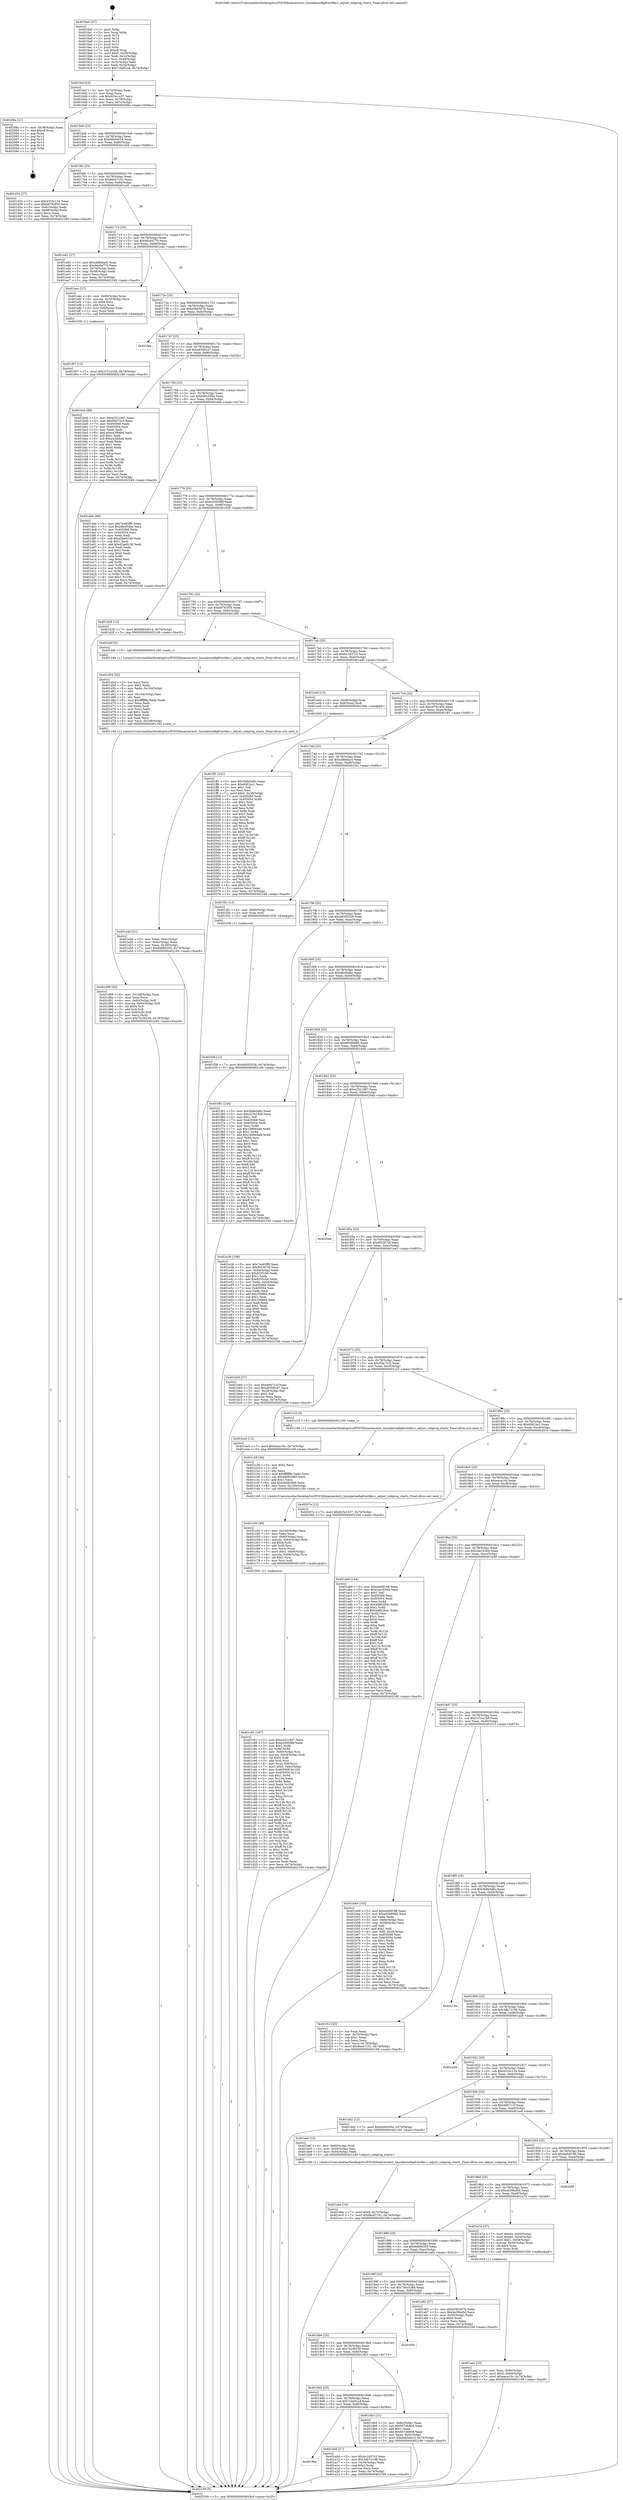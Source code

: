 digraph "0x4016a0" {
  label = "0x4016a0 (/mnt/c/Users/mathe/Desktop/tcc/POCII/binaries/extr_linuxkernelbpfverifier.c_adjust_subprog_starts_Final-ollvm.out::main(0))"
  labelloc = "t"
  node[shape=record]

  Entry [label="",width=0.3,height=0.3,shape=circle,fillcolor=black,style=filled]
  "0x4016cf" [label="{
     0x4016cf [23]\l
     | [instrs]\l
     &nbsp;&nbsp;0x4016cf \<+3\>: mov -0x74(%rbp),%eax\l
     &nbsp;&nbsp;0x4016d2 \<+2\>: mov %eax,%ecx\l
     &nbsp;&nbsp;0x4016d4 \<+6\>: sub $0x825e1437,%ecx\l
     &nbsp;&nbsp;0x4016da \<+3\>: mov %eax,-0x78(%rbp)\l
     &nbsp;&nbsp;0x4016dd \<+3\>: mov %ecx,-0x7c(%rbp)\l
     &nbsp;&nbsp;0x4016e0 \<+6\>: je 000000000040208a \<main+0x9ea\>\l
  }"]
  "0x40208a" [label="{
     0x40208a [21]\l
     | [instrs]\l
     &nbsp;&nbsp;0x40208a \<+3\>: mov -0x38(%rbp),%eax\l
     &nbsp;&nbsp;0x40208d \<+7\>: add $0xe8,%rsp\l
     &nbsp;&nbsp;0x402094 \<+1\>: pop %rbx\l
     &nbsp;&nbsp;0x402095 \<+2\>: pop %r12\l
     &nbsp;&nbsp;0x402097 \<+2\>: pop %r13\l
     &nbsp;&nbsp;0x402099 \<+2\>: pop %r14\l
     &nbsp;&nbsp;0x40209b \<+2\>: pop %r15\l
     &nbsp;&nbsp;0x40209d \<+1\>: pop %rbp\l
     &nbsp;&nbsp;0x40209e \<+1\>: ret\l
  }"]
  "0x4016e6" [label="{
     0x4016e6 [22]\l
     | [instrs]\l
     &nbsp;&nbsp;0x4016e6 \<+5\>: jmp 00000000004016eb \<main+0x4b\>\l
     &nbsp;&nbsp;0x4016eb \<+3\>: mov -0x78(%rbp),%eax\l
     &nbsp;&nbsp;0x4016ee \<+5\>: sub $0x84b5e61d,%eax\l
     &nbsp;&nbsp;0x4016f3 \<+3\>: mov %eax,-0x80(%rbp)\l
     &nbsp;&nbsp;0x4016f6 \<+6\>: je 0000000000401d34 \<main+0x694\>\l
  }"]
  Exit [label="",width=0.3,height=0.3,shape=circle,fillcolor=black,style=filled,peripheries=2]
  "0x401d34" [label="{
     0x401d34 [27]\l
     | [instrs]\l
     &nbsp;&nbsp;0x401d34 \<+5\>: mov $0x4333c134,%eax\l
     &nbsp;&nbsp;0x401d39 \<+5\>: mov $0xb6783f30,%ecx\l
     &nbsp;&nbsp;0x401d3e \<+3\>: mov -0x6c(%rbp),%edx\l
     &nbsp;&nbsp;0x401d41 \<+3\>: cmp -0x68(%rbp),%edx\l
     &nbsp;&nbsp;0x401d44 \<+3\>: cmovl %ecx,%eax\l
     &nbsp;&nbsp;0x401d47 \<+3\>: mov %eax,-0x74(%rbp)\l
     &nbsp;&nbsp;0x401d4a \<+5\>: jmp 0000000000402169 \<main+0xac9\>\l
  }"]
  "0x4016fc" [label="{
     0x4016fc [25]\l
     | [instrs]\l
     &nbsp;&nbsp;0x4016fc \<+5\>: jmp 0000000000401701 \<main+0x61\>\l
     &nbsp;&nbsp;0x401701 \<+3\>: mov -0x78(%rbp),%eax\l
     &nbsp;&nbsp;0x401704 \<+5\>: sub $0x8ecb7101,%eax\l
     &nbsp;&nbsp;0x401709 \<+6\>: mov %eax,-0x84(%rbp)\l
     &nbsp;&nbsp;0x40170f \<+6\>: je 0000000000401ed1 \<main+0x831\>\l
  }"]
  "0x401f38" [label="{
     0x401f38 [12]\l
     | [instrs]\l
     &nbsp;&nbsp;0x401f38 \<+7\>: movl $0xd4055526,-0x74(%rbp)\l
     &nbsp;&nbsp;0x401f3f \<+5\>: jmp 0000000000402169 \<main+0xac9\>\l
  }"]
  "0x401ed1" [label="{
     0x401ed1 [27]\l
     | [instrs]\l
     &nbsp;&nbsp;0x401ed1 \<+5\>: mov $0xcb8b6ac0,%eax\l
     &nbsp;&nbsp;0x401ed6 \<+5\>: mov $0x9dc6a770,%ecx\l
     &nbsp;&nbsp;0x401edb \<+3\>: mov -0x70(%rbp),%edx\l
     &nbsp;&nbsp;0x401ede \<+3\>: cmp -0x58(%rbp),%edx\l
     &nbsp;&nbsp;0x401ee1 \<+3\>: cmovl %ecx,%eax\l
     &nbsp;&nbsp;0x401ee4 \<+3\>: mov %eax,-0x74(%rbp)\l
     &nbsp;&nbsp;0x401ee7 \<+5\>: jmp 0000000000402169 \<main+0xac9\>\l
  }"]
  "0x401715" [label="{
     0x401715 [25]\l
     | [instrs]\l
     &nbsp;&nbsp;0x401715 \<+5\>: jmp 000000000040171a \<main+0x7a\>\l
     &nbsp;&nbsp;0x40171a \<+3\>: mov -0x78(%rbp),%eax\l
     &nbsp;&nbsp;0x40171d \<+5\>: sub $0x9dc6a770,%eax\l
     &nbsp;&nbsp;0x401722 \<+6\>: mov %eax,-0x88(%rbp)\l
     &nbsp;&nbsp;0x401728 \<+6\>: je 0000000000401eec \<main+0x84c\>\l
  }"]
  "0x401f07" [label="{
     0x401f07 [12]\l
     | [instrs]\l
     &nbsp;&nbsp;0x401f07 \<+7\>: movl $0x3151e1b8,-0x74(%rbp)\l
     &nbsp;&nbsp;0x401f0e \<+5\>: jmp 0000000000402169 \<main+0xac9\>\l
  }"]
  "0x401eec" [label="{
     0x401eec [27]\l
     | [instrs]\l
     &nbsp;&nbsp;0x401eec \<+4\>: mov -0x60(%rbp),%rax\l
     &nbsp;&nbsp;0x401ef0 \<+4\>: movslq -0x70(%rbp),%rcx\l
     &nbsp;&nbsp;0x401ef4 \<+4\>: shl $0x4,%rcx\l
     &nbsp;&nbsp;0x401ef8 \<+3\>: add %rcx,%rax\l
     &nbsp;&nbsp;0x401efb \<+4\>: mov 0x8(%rax),%rax\l
     &nbsp;&nbsp;0x401eff \<+3\>: mov %rax,%rdi\l
     &nbsp;&nbsp;0x401f02 \<+5\>: call 0000000000401030 \<free@plt\>\l
     | [calls]\l
     &nbsp;&nbsp;0x401030 \{1\} (unknown)\l
  }"]
  "0x40172e" [label="{
     0x40172e [25]\l
     | [instrs]\l
     &nbsp;&nbsp;0x40172e \<+5\>: jmp 0000000000401733 \<main+0x93\>\l
     &nbsp;&nbsp;0x401733 \<+3\>: mov -0x78(%rbp),%eax\l
     &nbsp;&nbsp;0x401736 \<+5\>: sub $0xa5603d7b,%eax\l
     &nbsp;&nbsp;0x40173b \<+6\>: mov %eax,-0x8c(%rbp)\l
     &nbsp;&nbsp;0x401741 \<+6\>: je 0000000000401f44 \<main+0x8a4\>\l
  }"]
  "0x401ebe" [label="{
     0x401ebe [19]\l
     | [instrs]\l
     &nbsp;&nbsp;0x401ebe \<+7\>: movl $0x0,-0x70(%rbp)\l
     &nbsp;&nbsp;0x401ec5 \<+7\>: movl $0x8ecb7101,-0x74(%rbp)\l
     &nbsp;&nbsp;0x401ecc \<+5\>: jmp 0000000000402169 \<main+0xac9\>\l
  }"]
  "0x401f44" [label="{
     0x401f44\l
  }", style=dashed]
  "0x401747" [label="{
     0x401747 [25]\l
     | [instrs]\l
     &nbsp;&nbsp;0x401747 \<+5\>: jmp 000000000040174c \<main+0xac\>\l
     &nbsp;&nbsp;0x40174c \<+3\>: mov -0x78(%rbp),%eax\l
     &nbsp;&nbsp;0x40174f \<+5\>: sub $0xa93081e7,%eax\l
     &nbsp;&nbsp;0x401754 \<+6\>: mov %eax,-0x90(%rbp)\l
     &nbsp;&nbsp;0x40175a \<+6\>: je 0000000000401bcb \<main+0x52b\>\l
  }"]
  "0x401d88" [label="{
     0x401d88 [43]\l
     | [instrs]\l
     &nbsp;&nbsp;0x401d88 \<+6\>: mov -0x108(%rbp),%ecx\l
     &nbsp;&nbsp;0x401d8e \<+3\>: imul %eax,%ecx\l
     &nbsp;&nbsp;0x401d91 \<+4\>: mov -0x60(%rbp),%r8\l
     &nbsp;&nbsp;0x401d95 \<+4\>: movslq -0x64(%rbp),%r9\l
     &nbsp;&nbsp;0x401d99 \<+4\>: shl $0x4,%r9\l
     &nbsp;&nbsp;0x401d9d \<+3\>: add %r9,%r8\l
     &nbsp;&nbsp;0x401da0 \<+4\>: mov 0x8(%r8),%r8\l
     &nbsp;&nbsp;0x401da4 \<+3\>: mov %ecx,(%r8)\l
     &nbsp;&nbsp;0x401da7 \<+7\>: movl $0x7b1f9239,-0x74(%rbp)\l
     &nbsp;&nbsp;0x401dae \<+5\>: jmp 0000000000402169 \<main+0xac9\>\l
  }"]
  "0x401bcb" [label="{
     0x401bcb [88]\l
     | [instrs]\l
     &nbsp;&nbsp;0x401bcb \<+5\>: mov $0xe2521867,%eax\l
     &nbsp;&nbsp;0x401bd0 \<+5\>: mov $0xf5fa72c5,%ecx\l
     &nbsp;&nbsp;0x401bd5 \<+7\>: mov 0x405068,%edx\l
     &nbsp;&nbsp;0x401bdc \<+7\>: mov 0x405054,%esi\l
     &nbsp;&nbsp;0x401be3 \<+2\>: mov %edx,%edi\l
     &nbsp;&nbsp;0x401be5 \<+6\>: add $0xa43fb8e6,%edi\l
     &nbsp;&nbsp;0x401beb \<+3\>: sub $0x1,%edi\l
     &nbsp;&nbsp;0x401bee \<+6\>: sub $0xa43fb8e6,%edi\l
     &nbsp;&nbsp;0x401bf4 \<+3\>: imul %edi,%edx\l
     &nbsp;&nbsp;0x401bf7 \<+3\>: and $0x1,%edx\l
     &nbsp;&nbsp;0x401bfa \<+3\>: cmp $0x0,%edx\l
     &nbsp;&nbsp;0x401bfd \<+4\>: sete %r8b\l
     &nbsp;&nbsp;0x401c01 \<+3\>: cmp $0xa,%esi\l
     &nbsp;&nbsp;0x401c04 \<+4\>: setl %r9b\l
     &nbsp;&nbsp;0x401c08 \<+3\>: mov %r8b,%r10b\l
     &nbsp;&nbsp;0x401c0b \<+3\>: and %r9b,%r10b\l
     &nbsp;&nbsp;0x401c0e \<+3\>: xor %r9b,%r8b\l
     &nbsp;&nbsp;0x401c11 \<+3\>: or %r8b,%r10b\l
     &nbsp;&nbsp;0x401c14 \<+4\>: test $0x1,%r10b\l
     &nbsp;&nbsp;0x401c18 \<+3\>: cmovne %ecx,%eax\l
     &nbsp;&nbsp;0x401c1b \<+3\>: mov %eax,-0x74(%rbp)\l
     &nbsp;&nbsp;0x401c1e \<+5\>: jmp 0000000000402169 \<main+0xac9\>\l
  }"]
  "0x401760" [label="{
     0x401760 [25]\l
     | [instrs]\l
     &nbsp;&nbsp;0x401760 \<+5\>: jmp 0000000000401765 \<main+0xc5\>\l
     &nbsp;&nbsp;0x401765 \<+3\>: mov -0x78(%rbp),%eax\l
     &nbsp;&nbsp;0x401768 \<+5\>: sub $0xb00c050a,%eax\l
     &nbsp;&nbsp;0x40176d \<+6\>: mov %eax,-0x94(%rbp)\l
     &nbsp;&nbsp;0x401773 \<+6\>: je 0000000000401dde \<main+0x73e\>\l
  }"]
  "0x401d54" [label="{
     0x401d54 [52]\l
     | [instrs]\l
     &nbsp;&nbsp;0x401d54 \<+2\>: xor %ecx,%ecx\l
     &nbsp;&nbsp;0x401d56 \<+5\>: mov $0x2,%edx\l
     &nbsp;&nbsp;0x401d5b \<+6\>: mov %edx,-0x104(%rbp)\l
     &nbsp;&nbsp;0x401d61 \<+1\>: cltd\l
     &nbsp;&nbsp;0x401d62 \<+6\>: mov -0x104(%rbp),%esi\l
     &nbsp;&nbsp;0x401d68 \<+2\>: idiv %esi\l
     &nbsp;&nbsp;0x401d6a \<+6\>: imul $0xfffffffe,%edx,%edx\l
     &nbsp;&nbsp;0x401d70 \<+2\>: mov %ecx,%edi\l
     &nbsp;&nbsp;0x401d72 \<+2\>: sub %edx,%edi\l
     &nbsp;&nbsp;0x401d74 \<+2\>: mov %ecx,%edx\l
     &nbsp;&nbsp;0x401d76 \<+3\>: sub $0x1,%edx\l
     &nbsp;&nbsp;0x401d79 \<+2\>: add %edx,%edi\l
     &nbsp;&nbsp;0x401d7b \<+2\>: sub %edi,%ecx\l
     &nbsp;&nbsp;0x401d7d \<+6\>: mov %ecx,-0x108(%rbp)\l
     &nbsp;&nbsp;0x401d83 \<+5\>: call 0000000000401160 \<next_i\>\l
     | [calls]\l
     &nbsp;&nbsp;0x401160 \{1\} (/mnt/c/Users/mathe/Desktop/tcc/POCII/binaries/extr_linuxkernelbpfverifier.c_adjust_subprog_starts_Final-ollvm.out::next_i)\l
  }"]
  "0x401dde" [label="{
     0x401dde [88]\l
     | [instrs]\l
     &nbsp;&nbsp;0x401dde \<+5\>: mov $0x7e465ff0,%eax\l
     &nbsp;&nbsp;0x401de3 \<+5\>: mov $0xd6cf5dbe,%ecx\l
     &nbsp;&nbsp;0x401de8 \<+7\>: mov 0x405068,%edx\l
     &nbsp;&nbsp;0x401def \<+7\>: mov 0x405054,%esi\l
     &nbsp;&nbsp;0x401df6 \<+2\>: mov %edx,%edi\l
     &nbsp;&nbsp;0x401df8 \<+6\>: sub $0xd2ae9136,%edi\l
     &nbsp;&nbsp;0x401dfe \<+3\>: sub $0x1,%edi\l
     &nbsp;&nbsp;0x401e01 \<+6\>: add $0xd2ae9136,%edi\l
     &nbsp;&nbsp;0x401e07 \<+3\>: imul %edi,%edx\l
     &nbsp;&nbsp;0x401e0a \<+3\>: and $0x1,%edx\l
     &nbsp;&nbsp;0x401e0d \<+3\>: cmp $0x0,%edx\l
     &nbsp;&nbsp;0x401e10 \<+4\>: sete %r8b\l
     &nbsp;&nbsp;0x401e14 \<+3\>: cmp $0xa,%esi\l
     &nbsp;&nbsp;0x401e17 \<+4\>: setl %r9b\l
     &nbsp;&nbsp;0x401e1b \<+3\>: mov %r8b,%r10b\l
     &nbsp;&nbsp;0x401e1e \<+3\>: and %r9b,%r10b\l
     &nbsp;&nbsp;0x401e21 \<+3\>: xor %r9b,%r8b\l
     &nbsp;&nbsp;0x401e24 \<+3\>: or %r8b,%r10b\l
     &nbsp;&nbsp;0x401e27 \<+4\>: test $0x1,%r10b\l
     &nbsp;&nbsp;0x401e2b \<+3\>: cmovne %ecx,%eax\l
     &nbsp;&nbsp;0x401e2e \<+3\>: mov %eax,-0x74(%rbp)\l
     &nbsp;&nbsp;0x401e31 \<+5\>: jmp 0000000000402169 \<main+0xac9\>\l
  }"]
  "0x401779" [label="{
     0x401779 [25]\l
     | [instrs]\l
     &nbsp;&nbsp;0x401779 \<+5\>: jmp 000000000040177e \<main+0xde\>\l
     &nbsp;&nbsp;0x40177e \<+3\>: mov -0x78(%rbp),%eax\l
     &nbsp;&nbsp;0x401781 \<+5\>: sub $0xb200598f,%eax\l
     &nbsp;&nbsp;0x401786 \<+6\>: mov %eax,-0x98(%rbp)\l
     &nbsp;&nbsp;0x40178c \<+6\>: je 0000000000401d28 \<main+0x688\>\l
  }"]
  "0x401c81" [label="{
     0x401c81 [167]\l
     | [instrs]\l
     &nbsp;&nbsp;0x401c81 \<+5\>: mov $0xe2521867,%ecx\l
     &nbsp;&nbsp;0x401c86 \<+5\>: mov $0xb200598f,%edx\l
     &nbsp;&nbsp;0x401c8b \<+3\>: mov $0x1,%r8b\l
     &nbsp;&nbsp;0x401c8e \<+3\>: xor %r9d,%r9d\l
     &nbsp;&nbsp;0x401c91 \<+4\>: mov -0x60(%rbp),%rsi\l
     &nbsp;&nbsp;0x401c95 \<+4\>: movslq -0x64(%rbp),%rdi\l
     &nbsp;&nbsp;0x401c99 \<+4\>: shl $0x4,%rdi\l
     &nbsp;&nbsp;0x401c9d \<+3\>: add %rdi,%rsi\l
     &nbsp;&nbsp;0x401ca0 \<+4\>: mov %rax,0x8(%rsi)\l
     &nbsp;&nbsp;0x401ca4 \<+7\>: movl $0x0,-0x6c(%rbp)\l
     &nbsp;&nbsp;0x401cab \<+8\>: mov 0x405068,%r10d\l
     &nbsp;&nbsp;0x401cb3 \<+8\>: mov 0x405054,%r11d\l
     &nbsp;&nbsp;0x401cbb \<+4\>: sub $0x1,%r9d\l
     &nbsp;&nbsp;0x401cbf \<+3\>: mov %r10d,%ebx\l
     &nbsp;&nbsp;0x401cc2 \<+3\>: add %r9d,%ebx\l
     &nbsp;&nbsp;0x401cc5 \<+4\>: imul %ebx,%r10d\l
     &nbsp;&nbsp;0x401cc9 \<+4\>: and $0x1,%r10d\l
     &nbsp;&nbsp;0x401ccd \<+4\>: cmp $0x0,%r10d\l
     &nbsp;&nbsp;0x401cd1 \<+4\>: sete %r14b\l
     &nbsp;&nbsp;0x401cd5 \<+4\>: cmp $0xa,%r11d\l
     &nbsp;&nbsp;0x401cd9 \<+4\>: setl %r15b\l
     &nbsp;&nbsp;0x401cdd \<+3\>: mov %r14b,%r12b\l
     &nbsp;&nbsp;0x401ce0 \<+4\>: xor $0xff,%r12b\l
     &nbsp;&nbsp;0x401ce4 \<+3\>: mov %r15b,%r13b\l
     &nbsp;&nbsp;0x401ce7 \<+4\>: xor $0xff,%r13b\l
     &nbsp;&nbsp;0x401ceb \<+4\>: xor $0x1,%r8b\l
     &nbsp;&nbsp;0x401cef \<+3\>: mov %r12b,%al\l
     &nbsp;&nbsp;0x401cf2 \<+2\>: and $0xff,%al\l
     &nbsp;&nbsp;0x401cf4 \<+3\>: and %r8b,%r14b\l
     &nbsp;&nbsp;0x401cf7 \<+3\>: mov %r13b,%sil\l
     &nbsp;&nbsp;0x401cfa \<+4\>: and $0xff,%sil\l
     &nbsp;&nbsp;0x401cfe \<+3\>: and %r8b,%r15b\l
     &nbsp;&nbsp;0x401d01 \<+3\>: or %r14b,%al\l
     &nbsp;&nbsp;0x401d04 \<+3\>: or %r15b,%sil\l
     &nbsp;&nbsp;0x401d07 \<+3\>: xor %sil,%al\l
     &nbsp;&nbsp;0x401d0a \<+3\>: or %r13b,%r12b\l
     &nbsp;&nbsp;0x401d0d \<+4\>: xor $0xff,%r12b\l
     &nbsp;&nbsp;0x401d11 \<+4\>: or $0x1,%r8b\l
     &nbsp;&nbsp;0x401d15 \<+3\>: and %r8b,%r12b\l
     &nbsp;&nbsp;0x401d18 \<+3\>: or %r12b,%al\l
     &nbsp;&nbsp;0x401d1b \<+2\>: test $0x1,%al\l
     &nbsp;&nbsp;0x401d1d \<+3\>: cmovne %edx,%ecx\l
     &nbsp;&nbsp;0x401d20 \<+3\>: mov %ecx,-0x74(%rbp)\l
     &nbsp;&nbsp;0x401d23 \<+5\>: jmp 0000000000402169 \<main+0xac9\>\l
  }"]
  "0x401d28" [label="{
     0x401d28 [12]\l
     | [instrs]\l
     &nbsp;&nbsp;0x401d28 \<+7\>: movl $0x84b5e61d,-0x74(%rbp)\l
     &nbsp;&nbsp;0x401d2f \<+5\>: jmp 0000000000402169 \<main+0xac9\>\l
  }"]
  "0x401792" [label="{
     0x401792 [25]\l
     | [instrs]\l
     &nbsp;&nbsp;0x401792 \<+5\>: jmp 0000000000401797 \<main+0xf7\>\l
     &nbsp;&nbsp;0x401797 \<+3\>: mov -0x78(%rbp),%eax\l
     &nbsp;&nbsp;0x40179a \<+5\>: sub $0xb6783f30,%eax\l
     &nbsp;&nbsp;0x40179f \<+6\>: mov %eax,-0x9c(%rbp)\l
     &nbsp;&nbsp;0x4017a5 \<+6\>: je 0000000000401d4f \<main+0x6af\>\l
  }"]
  "0x401c50" [label="{
     0x401c50 [49]\l
     | [instrs]\l
     &nbsp;&nbsp;0x401c50 \<+6\>: mov -0x100(%rbp),%ecx\l
     &nbsp;&nbsp;0x401c56 \<+3\>: imul %eax,%ecx\l
     &nbsp;&nbsp;0x401c59 \<+4\>: mov -0x60(%rbp),%rsi\l
     &nbsp;&nbsp;0x401c5d \<+4\>: movslq -0x64(%rbp),%rdi\l
     &nbsp;&nbsp;0x401c61 \<+4\>: shl $0x4,%rdi\l
     &nbsp;&nbsp;0x401c65 \<+3\>: add %rdi,%rsi\l
     &nbsp;&nbsp;0x401c68 \<+2\>: mov %ecx,(%rsi)\l
     &nbsp;&nbsp;0x401c6a \<+7\>: movl $0x1,-0x68(%rbp)\l
     &nbsp;&nbsp;0x401c71 \<+4\>: movslq -0x68(%rbp),%rsi\l
     &nbsp;&nbsp;0x401c75 \<+4\>: shl $0x2,%rsi\l
     &nbsp;&nbsp;0x401c79 \<+3\>: mov %rsi,%rdi\l
     &nbsp;&nbsp;0x401c7c \<+5\>: call 0000000000401050 \<malloc@plt\>\l
     | [calls]\l
     &nbsp;&nbsp;0x401050 \{1\} (unknown)\l
  }"]
  "0x401d4f" [label="{
     0x401d4f [5]\l
     | [instrs]\l
     &nbsp;&nbsp;0x401d4f \<+5\>: call 0000000000401160 \<next_i\>\l
     | [calls]\l
     &nbsp;&nbsp;0x401160 \{1\} (/mnt/c/Users/mathe/Desktop/tcc/POCII/binaries/extr_linuxkernelbpfverifier.c_adjust_subprog_starts_Final-ollvm.out::next_i)\l
  }"]
  "0x4017ab" [label="{
     0x4017ab [25]\l
     | [instrs]\l
     &nbsp;&nbsp;0x4017ab \<+5\>: jmp 00000000004017b0 \<main+0x110\>\l
     &nbsp;&nbsp;0x4017b0 \<+3\>: mov -0x78(%rbp),%eax\l
     &nbsp;&nbsp;0x4017b3 \<+5\>: sub $0xbc1d37c3,%eax\l
     &nbsp;&nbsp;0x4017b8 \<+6\>: mov %eax,-0xa0(%rbp)\l
     &nbsp;&nbsp;0x4017be \<+6\>: je 0000000000401a40 \<main+0x3a0\>\l
  }"]
  "0x401c28" [label="{
     0x401c28 [40]\l
     | [instrs]\l
     &nbsp;&nbsp;0x401c28 \<+5\>: mov $0x2,%ecx\l
     &nbsp;&nbsp;0x401c2d \<+1\>: cltd\l
     &nbsp;&nbsp;0x401c2e \<+2\>: idiv %ecx\l
     &nbsp;&nbsp;0x401c30 \<+6\>: imul $0xfffffffe,%edx,%ecx\l
     &nbsp;&nbsp;0x401c36 \<+6\>: sub $0xd4682d69,%ecx\l
     &nbsp;&nbsp;0x401c3c \<+3\>: add $0x1,%ecx\l
     &nbsp;&nbsp;0x401c3f \<+6\>: add $0xd4682d69,%ecx\l
     &nbsp;&nbsp;0x401c45 \<+6\>: mov %ecx,-0x100(%rbp)\l
     &nbsp;&nbsp;0x401c4b \<+5\>: call 0000000000401160 \<next_i\>\l
     | [calls]\l
     &nbsp;&nbsp;0x401160 \{1\} (/mnt/c/Users/mathe/Desktop/tcc/POCII/binaries/extr_linuxkernelbpfverifier.c_adjust_subprog_starts_Final-ollvm.out::next_i)\l
  }"]
  "0x401a40" [label="{
     0x401a40 [13]\l
     | [instrs]\l
     &nbsp;&nbsp;0x401a40 \<+4\>: mov -0x48(%rbp),%rax\l
     &nbsp;&nbsp;0x401a44 \<+4\>: mov 0x8(%rax),%rdi\l
     &nbsp;&nbsp;0x401a48 \<+5\>: call 0000000000401060 \<atoi@plt\>\l
     | [calls]\l
     &nbsp;&nbsp;0x401060 \{1\} (unknown)\l
  }"]
  "0x4017c4" [label="{
     0x4017c4 [25]\l
     | [instrs]\l
     &nbsp;&nbsp;0x4017c4 \<+5\>: jmp 00000000004017c9 \<main+0x129\>\l
     &nbsp;&nbsp;0x4017c9 \<+3\>: mov -0x78(%rbp),%eax\l
     &nbsp;&nbsp;0x4017cc \<+5\>: sub $0xcb761456,%eax\l
     &nbsp;&nbsp;0x4017d1 \<+6\>: mov %eax,-0xa4(%rbp)\l
     &nbsp;&nbsp;0x4017d7 \<+6\>: je 0000000000401ff1 \<main+0x951\>\l
  }"]
  "0x401aa2" [label="{
     0x401aa2 [23]\l
     | [instrs]\l
     &nbsp;&nbsp;0x401aa2 \<+4\>: mov %rax,-0x60(%rbp)\l
     &nbsp;&nbsp;0x401aa6 \<+7\>: movl $0x0,-0x64(%rbp)\l
     &nbsp;&nbsp;0x401aad \<+7\>: movl $0xeaca10c,-0x74(%rbp)\l
     &nbsp;&nbsp;0x401ab4 \<+5\>: jmp 0000000000402169 \<main+0xac9\>\l
  }"]
  "0x401ff1" [label="{
     0x401ff1 [141]\l
     | [instrs]\l
     &nbsp;&nbsp;0x401ff1 \<+5\>: mov $0x3b8e5d6c,%eax\l
     &nbsp;&nbsp;0x401ff6 \<+5\>: mov $0x6081bc1,%ecx\l
     &nbsp;&nbsp;0x401ffb \<+2\>: mov $0x1,%dl\l
     &nbsp;&nbsp;0x401ffd \<+2\>: xor %esi,%esi\l
     &nbsp;&nbsp;0x401fff \<+7\>: movl $0x0,-0x38(%rbp)\l
     &nbsp;&nbsp;0x402006 \<+7\>: mov 0x405068,%edi\l
     &nbsp;&nbsp;0x40200d \<+8\>: mov 0x405054,%r8d\l
     &nbsp;&nbsp;0x402015 \<+3\>: sub $0x1,%esi\l
     &nbsp;&nbsp;0x402018 \<+3\>: mov %edi,%r9d\l
     &nbsp;&nbsp;0x40201b \<+3\>: add %esi,%r9d\l
     &nbsp;&nbsp;0x40201e \<+4\>: imul %r9d,%edi\l
     &nbsp;&nbsp;0x402022 \<+3\>: and $0x1,%edi\l
     &nbsp;&nbsp;0x402025 \<+3\>: cmp $0x0,%edi\l
     &nbsp;&nbsp;0x402028 \<+4\>: sete %r10b\l
     &nbsp;&nbsp;0x40202c \<+4\>: cmp $0xa,%r8d\l
     &nbsp;&nbsp;0x402030 \<+4\>: setl %r11b\l
     &nbsp;&nbsp;0x402034 \<+3\>: mov %r10b,%bl\l
     &nbsp;&nbsp;0x402037 \<+3\>: xor $0xff,%bl\l
     &nbsp;&nbsp;0x40203a \<+3\>: mov %r11b,%r14b\l
     &nbsp;&nbsp;0x40203d \<+4\>: xor $0xff,%r14b\l
     &nbsp;&nbsp;0x402041 \<+3\>: xor $0x0,%dl\l
     &nbsp;&nbsp;0x402044 \<+3\>: mov %bl,%r15b\l
     &nbsp;&nbsp;0x402047 \<+4\>: and $0x0,%r15b\l
     &nbsp;&nbsp;0x40204b \<+3\>: and %dl,%r10b\l
     &nbsp;&nbsp;0x40204e \<+3\>: mov %r14b,%r12b\l
     &nbsp;&nbsp;0x402051 \<+4\>: and $0x0,%r12b\l
     &nbsp;&nbsp;0x402055 \<+3\>: and %dl,%r11b\l
     &nbsp;&nbsp;0x402058 \<+3\>: or %r10b,%r15b\l
     &nbsp;&nbsp;0x40205b \<+3\>: or %r11b,%r12b\l
     &nbsp;&nbsp;0x40205e \<+3\>: xor %r12b,%r15b\l
     &nbsp;&nbsp;0x402061 \<+3\>: or %r14b,%bl\l
     &nbsp;&nbsp;0x402064 \<+3\>: xor $0xff,%bl\l
     &nbsp;&nbsp;0x402067 \<+3\>: or $0x0,%dl\l
     &nbsp;&nbsp;0x40206a \<+2\>: and %dl,%bl\l
     &nbsp;&nbsp;0x40206c \<+3\>: or %bl,%r15b\l
     &nbsp;&nbsp;0x40206f \<+4\>: test $0x1,%r15b\l
     &nbsp;&nbsp;0x402073 \<+3\>: cmovne %ecx,%eax\l
     &nbsp;&nbsp;0x402076 \<+3\>: mov %eax,-0x74(%rbp)\l
     &nbsp;&nbsp;0x402079 \<+5\>: jmp 0000000000402169 \<main+0xac9\>\l
  }"]
  "0x4017dd" [label="{
     0x4017dd [25]\l
     | [instrs]\l
     &nbsp;&nbsp;0x4017dd \<+5\>: jmp 00000000004017e2 \<main+0x142\>\l
     &nbsp;&nbsp;0x4017e2 \<+3\>: mov -0x78(%rbp),%eax\l
     &nbsp;&nbsp;0x4017e5 \<+5\>: sub $0xcb8b6ac0,%eax\l
     &nbsp;&nbsp;0x4017ea \<+6\>: mov %eax,-0xa8(%rbp)\l
     &nbsp;&nbsp;0x4017f0 \<+6\>: je 0000000000401f2c \<main+0x88c\>\l
  }"]
  "0x401a4d" [label="{
     0x401a4d [21]\l
     | [instrs]\l
     &nbsp;&nbsp;0x401a4d \<+3\>: mov %eax,-0x4c(%rbp)\l
     &nbsp;&nbsp;0x401a50 \<+3\>: mov -0x4c(%rbp),%eax\l
     &nbsp;&nbsp;0x401a53 \<+3\>: mov %eax,-0x30(%rbp)\l
     &nbsp;&nbsp;0x401a56 \<+7\>: movl $0x6e896359,-0x74(%rbp)\l
     &nbsp;&nbsp;0x401a5d \<+5\>: jmp 0000000000402169 \<main+0xac9\>\l
  }"]
  "0x401f2c" [label="{
     0x401f2c [12]\l
     | [instrs]\l
     &nbsp;&nbsp;0x401f2c \<+4\>: mov -0x60(%rbp),%rax\l
     &nbsp;&nbsp;0x401f30 \<+3\>: mov %rax,%rdi\l
     &nbsp;&nbsp;0x401f33 \<+5\>: call 0000000000401030 \<free@plt\>\l
     | [calls]\l
     &nbsp;&nbsp;0x401030 \{1\} (unknown)\l
  }"]
  "0x4017f6" [label="{
     0x4017f6 [25]\l
     | [instrs]\l
     &nbsp;&nbsp;0x4017f6 \<+5\>: jmp 00000000004017fb \<main+0x15b\>\l
     &nbsp;&nbsp;0x4017fb \<+3\>: mov -0x78(%rbp),%eax\l
     &nbsp;&nbsp;0x4017fe \<+5\>: sub $0xd4055526,%eax\l
     &nbsp;&nbsp;0x401803 \<+6\>: mov %eax,-0xac(%rbp)\l
     &nbsp;&nbsp;0x401809 \<+6\>: je 0000000000401f61 \<main+0x8c1\>\l
  }"]
  "0x4016a0" [label="{
     0x4016a0 [47]\l
     | [instrs]\l
     &nbsp;&nbsp;0x4016a0 \<+1\>: push %rbp\l
     &nbsp;&nbsp;0x4016a1 \<+3\>: mov %rsp,%rbp\l
     &nbsp;&nbsp;0x4016a4 \<+2\>: push %r15\l
     &nbsp;&nbsp;0x4016a6 \<+2\>: push %r14\l
     &nbsp;&nbsp;0x4016a8 \<+2\>: push %r13\l
     &nbsp;&nbsp;0x4016aa \<+2\>: push %r12\l
     &nbsp;&nbsp;0x4016ac \<+1\>: push %rbx\l
     &nbsp;&nbsp;0x4016ad \<+7\>: sub $0xe8,%rsp\l
     &nbsp;&nbsp;0x4016b4 \<+7\>: movl $0x0,-0x38(%rbp)\l
     &nbsp;&nbsp;0x4016bb \<+3\>: mov %edi,-0x3c(%rbp)\l
     &nbsp;&nbsp;0x4016be \<+4\>: mov %rsi,-0x48(%rbp)\l
     &nbsp;&nbsp;0x4016c2 \<+3\>: mov -0x3c(%rbp),%edi\l
     &nbsp;&nbsp;0x4016c5 \<+3\>: mov %edi,-0x34(%rbp)\l
     &nbsp;&nbsp;0x4016c8 \<+7\>: movl $0x7c4a91a4,-0x74(%rbp)\l
  }"]
  "0x401f61" [label="{
     0x401f61 [144]\l
     | [instrs]\l
     &nbsp;&nbsp;0x401f61 \<+5\>: mov $0x3b8e5d6c,%eax\l
     &nbsp;&nbsp;0x401f66 \<+5\>: mov $0xcb761456,%ecx\l
     &nbsp;&nbsp;0x401f6b \<+2\>: mov $0x1,%dl\l
     &nbsp;&nbsp;0x401f6d \<+7\>: mov 0x405068,%esi\l
     &nbsp;&nbsp;0x401f74 \<+7\>: mov 0x405054,%edi\l
     &nbsp;&nbsp;0x401f7b \<+3\>: mov %esi,%r8d\l
     &nbsp;&nbsp;0x401f7e \<+7\>: sub $0x189664a9,%r8d\l
     &nbsp;&nbsp;0x401f85 \<+4\>: sub $0x1,%r8d\l
     &nbsp;&nbsp;0x401f89 \<+7\>: add $0x189664a9,%r8d\l
     &nbsp;&nbsp;0x401f90 \<+4\>: imul %r8d,%esi\l
     &nbsp;&nbsp;0x401f94 \<+3\>: and $0x1,%esi\l
     &nbsp;&nbsp;0x401f97 \<+3\>: cmp $0x0,%esi\l
     &nbsp;&nbsp;0x401f9a \<+4\>: sete %r9b\l
     &nbsp;&nbsp;0x401f9e \<+3\>: cmp $0xa,%edi\l
     &nbsp;&nbsp;0x401fa1 \<+4\>: setl %r10b\l
     &nbsp;&nbsp;0x401fa5 \<+3\>: mov %r9b,%r11b\l
     &nbsp;&nbsp;0x401fa8 \<+4\>: xor $0xff,%r11b\l
     &nbsp;&nbsp;0x401fac \<+3\>: mov %r10b,%bl\l
     &nbsp;&nbsp;0x401faf \<+3\>: xor $0xff,%bl\l
     &nbsp;&nbsp;0x401fb2 \<+3\>: xor $0x1,%dl\l
     &nbsp;&nbsp;0x401fb5 \<+3\>: mov %r11b,%r14b\l
     &nbsp;&nbsp;0x401fb8 \<+4\>: and $0xff,%r14b\l
     &nbsp;&nbsp;0x401fbc \<+3\>: and %dl,%r9b\l
     &nbsp;&nbsp;0x401fbf \<+3\>: mov %bl,%r15b\l
     &nbsp;&nbsp;0x401fc2 \<+4\>: and $0xff,%r15b\l
     &nbsp;&nbsp;0x401fc6 \<+3\>: and %dl,%r10b\l
     &nbsp;&nbsp;0x401fc9 \<+3\>: or %r9b,%r14b\l
     &nbsp;&nbsp;0x401fcc \<+3\>: or %r10b,%r15b\l
     &nbsp;&nbsp;0x401fcf \<+3\>: xor %r15b,%r14b\l
     &nbsp;&nbsp;0x401fd2 \<+3\>: or %bl,%r11b\l
     &nbsp;&nbsp;0x401fd5 \<+4\>: xor $0xff,%r11b\l
     &nbsp;&nbsp;0x401fd9 \<+3\>: or $0x1,%dl\l
     &nbsp;&nbsp;0x401fdc \<+3\>: and %dl,%r11b\l
     &nbsp;&nbsp;0x401fdf \<+3\>: or %r11b,%r14b\l
     &nbsp;&nbsp;0x401fe2 \<+4\>: test $0x1,%r14b\l
     &nbsp;&nbsp;0x401fe6 \<+3\>: cmovne %ecx,%eax\l
     &nbsp;&nbsp;0x401fe9 \<+3\>: mov %eax,-0x74(%rbp)\l
     &nbsp;&nbsp;0x401fec \<+5\>: jmp 0000000000402169 \<main+0xac9\>\l
  }"]
  "0x40180f" [label="{
     0x40180f [25]\l
     | [instrs]\l
     &nbsp;&nbsp;0x40180f \<+5\>: jmp 0000000000401814 \<main+0x174\>\l
     &nbsp;&nbsp;0x401814 \<+3\>: mov -0x78(%rbp),%eax\l
     &nbsp;&nbsp;0x401817 \<+5\>: sub $0xd6cf5dbe,%eax\l
     &nbsp;&nbsp;0x40181c \<+6\>: mov %eax,-0xb0(%rbp)\l
     &nbsp;&nbsp;0x401822 \<+6\>: je 0000000000401e36 \<main+0x796\>\l
  }"]
  "0x402169" [label="{
     0x402169 [5]\l
     | [instrs]\l
     &nbsp;&nbsp;0x402169 \<+5\>: jmp 00000000004016cf \<main+0x2f\>\l
  }"]
  "0x401e36" [label="{
     0x401e36 [109]\l
     | [instrs]\l
     &nbsp;&nbsp;0x401e36 \<+5\>: mov $0x7e465ff0,%eax\l
     &nbsp;&nbsp;0x401e3b \<+5\>: mov $0xf05367df,%ecx\l
     &nbsp;&nbsp;0x401e40 \<+3\>: mov -0x64(%rbp),%edx\l
     &nbsp;&nbsp;0x401e43 \<+6\>: sub $0x8255cb0,%edx\l
     &nbsp;&nbsp;0x401e49 \<+3\>: add $0x1,%edx\l
     &nbsp;&nbsp;0x401e4c \<+6\>: add $0x8255cb0,%edx\l
     &nbsp;&nbsp;0x401e52 \<+3\>: mov %edx,-0x64(%rbp)\l
     &nbsp;&nbsp;0x401e55 \<+7\>: mov 0x405068,%edx\l
     &nbsp;&nbsp;0x401e5c \<+7\>: mov 0x405054,%esi\l
     &nbsp;&nbsp;0x401e63 \<+2\>: mov %edx,%edi\l
     &nbsp;&nbsp;0x401e65 \<+6\>: add $0x358864,%edi\l
     &nbsp;&nbsp;0x401e6b \<+3\>: sub $0x1,%edi\l
     &nbsp;&nbsp;0x401e6e \<+6\>: sub $0x358864,%edi\l
     &nbsp;&nbsp;0x401e74 \<+3\>: imul %edi,%edx\l
     &nbsp;&nbsp;0x401e77 \<+3\>: and $0x1,%edx\l
     &nbsp;&nbsp;0x401e7a \<+3\>: cmp $0x0,%edx\l
     &nbsp;&nbsp;0x401e7d \<+4\>: sete %r8b\l
     &nbsp;&nbsp;0x401e81 \<+3\>: cmp $0xa,%esi\l
     &nbsp;&nbsp;0x401e84 \<+4\>: setl %r9b\l
     &nbsp;&nbsp;0x401e88 \<+3\>: mov %r8b,%r10b\l
     &nbsp;&nbsp;0x401e8b \<+3\>: and %r9b,%r10b\l
     &nbsp;&nbsp;0x401e8e \<+3\>: xor %r9b,%r8b\l
     &nbsp;&nbsp;0x401e91 \<+3\>: or %r8b,%r10b\l
     &nbsp;&nbsp;0x401e94 \<+4\>: test $0x1,%r10b\l
     &nbsp;&nbsp;0x401e98 \<+3\>: cmovne %ecx,%eax\l
     &nbsp;&nbsp;0x401e9b \<+3\>: mov %eax,-0x74(%rbp)\l
     &nbsp;&nbsp;0x401e9e \<+5\>: jmp 0000000000402169 \<main+0xac9\>\l
  }"]
  "0x401828" [label="{
     0x401828 [25]\l
     | [instrs]\l
     &nbsp;&nbsp;0x401828 \<+5\>: jmp 000000000040182d \<main+0x18d\>\l
     &nbsp;&nbsp;0x40182d \<+3\>: mov -0x78(%rbp),%eax\l
     &nbsp;&nbsp;0x401830 \<+5\>: sub $0xe0568980,%eax\l
     &nbsp;&nbsp;0x401835 \<+6\>: mov %eax,-0xb4(%rbp)\l
     &nbsp;&nbsp;0x40183b \<+6\>: je 0000000000401bb0 \<main+0x510\>\l
  }"]
  "0x4019ea" [label="{
     0x4019ea\l
  }", style=dashed]
  "0x401bb0" [label="{
     0x401bb0 [27]\l
     | [instrs]\l
     &nbsp;&nbsp;0x401bb0 \<+5\>: mov $0x46fc7c1f,%eax\l
     &nbsp;&nbsp;0x401bb5 \<+5\>: mov $0xa93081e7,%ecx\l
     &nbsp;&nbsp;0x401bba \<+3\>: mov -0x29(%rbp),%dl\l
     &nbsp;&nbsp;0x401bbd \<+3\>: test $0x1,%dl\l
     &nbsp;&nbsp;0x401bc0 \<+3\>: cmovne %ecx,%eax\l
     &nbsp;&nbsp;0x401bc3 \<+3\>: mov %eax,-0x74(%rbp)\l
     &nbsp;&nbsp;0x401bc6 \<+5\>: jmp 0000000000402169 \<main+0xac9\>\l
  }"]
  "0x401841" [label="{
     0x401841 [25]\l
     | [instrs]\l
     &nbsp;&nbsp;0x401841 \<+5\>: jmp 0000000000401846 \<main+0x1a6\>\l
     &nbsp;&nbsp;0x401846 \<+3\>: mov -0x78(%rbp),%eax\l
     &nbsp;&nbsp;0x401849 \<+5\>: sub $0xe2521867,%eax\l
     &nbsp;&nbsp;0x40184e \<+6\>: mov %eax,-0xb8(%rbp)\l
     &nbsp;&nbsp;0x401854 \<+6\>: je 00000000004020ab \<main+0xa0b\>\l
  }"]
  "0x401a0d" [label="{
     0x401a0d [27]\l
     | [instrs]\l
     &nbsp;&nbsp;0x401a0d \<+5\>: mov $0xbc1d37c3,%eax\l
     &nbsp;&nbsp;0x401a12 \<+5\>: mov $0x3db72196,%ecx\l
     &nbsp;&nbsp;0x401a17 \<+3\>: mov -0x34(%rbp),%edx\l
     &nbsp;&nbsp;0x401a1a \<+3\>: cmp $0x2,%edx\l
     &nbsp;&nbsp;0x401a1d \<+3\>: cmovne %ecx,%eax\l
     &nbsp;&nbsp;0x401a20 \<+3\>: mov %eax,-0x74(%rbp)\l
     &nbsp;&nbsp;0x401a23 \<+5\>: jmp 0000000000402169 \<main+0xac9\>\l
  }"]
  "0x4020ab" [label="{
     0x4020ab\l
  }", style=dashed]
  "0x40185a" [label="{
     0x40185a [25]\l
     | [instrs]\l
     &nbsp;&nbsp;0x40185a \<+5\>: jmp 000000000040185f \<main+0x1bf\>\l
     &nbsp;&nbsp;0x40185f \<+3\>: mov -0x78(%rbp),%eax\l
     &nbsp;&nbsp;0x401862 \<+5\>: sub $0xf05367df,%eax\l
     &nbsp;&nbsp;0x401867 \<+6\>: mov %eax,-0xbc(%rbp)\l
     &nbsp;&nbsp;0x40186d \<+6\>: je 0000000000401ea3 \<main+0x803\>\l
  }"]
  "0x4019d1" [label="{
     0x4019d1 [25]\l
     | [instrs]\l
     &nbsp;&nbsp;0x4019d1 \<+5\>: jmp 00000000004019d6 \<main+0x336\>\l
     &nbsp;&nbsp;0x4019d6 \<+3\>: mov -0x78(%rbp),%eax\l
     &nbsp;&nbsp;0x4019d9 \<+5\>: sub $0x7c4a91a4,%eax\l
     &nbsp;&nbsp;0x4019de \<+6\>: mov %eax,-0xf8(%rbp)\l
     &nbsp;&nbsp;0x4019e4 \<+6\>: je 0000000000401a0d \<main+0x36d\>\l
  }"]
  "0x401ea3" [label="{
     0x401ea3 [12]\l
     | [instrs]\l
     &nbsp;&nbsp;0x401ea3 \<+7\>: movl $0xeaca10c,-0x74(%rbp)\l
     &nbsp;&nbsp;0x401eaa \<+5\>: jmp 0000000000402169 \<main+0xac9\>\l
  }"]
  "0x401873" [label="{
     0x401873 [25]\l
     | [instrs]\l
     &nbsp;&nbsp;0x401873 \<+5\>: jmp 0000000000401878 \<main+0x1d8\>\l
     &nbsp;&nbsp;0x401878 \<+3\>: mov -0x78(%rbp),%eax\l
     &nbsp;&nbsp;0x40187b \<+5\>: sub $0xf5fa72c5,%eax\l
     &nbsp;&nbsp;0x401880 \<+6\>: mov %eax,-0xc0(%rbp)\l
     &nbsp;&nbsp;0x401886 \<+6\>: je 0000000000401c23 \<main+0x583\>\l
  }"]
  "0x401db3" [label="{
     0x401db3 [31]\l
     | [instrs]\l
     &nbsp;&nbsp;0x401db3 \<+3\>: mov -0x6c(%rbp),%eax\l
     &nbsp;&nbsp;0x401db6 \<+5\>: sub $0x657db804,%eax\l
     &nbsp;&nbsp;0x401dbb \<+3\>: add $0x1,%eax\l
     &nbsp;&nbsp;0x401dbe \<+5\>: add $0x657db804,%eax\l
     &nbsp;&nbsp;0x401dc3 \<+3\>: mov %eax,-0x6c(%rbp)\l
     &nbsp;&nbsp;0x401dc6 \<+7\>: movl $0x84b5e61d,-0x74(%rbp)\l
     &nbsp;&nbsp;0x401dcd \<+5\>: jmp 0000000000402169 \<main+0xac9\>\l
  }"]
  "0x401c23" [label="{
     0x401c23 [5]\l
     | [instrs]\l
     &nbsp;&nbsp;0x401c23 \<+5\>: call 0000000000401160 \<next_i\>\l
     | [calls]\l
     &nbsp;&nbsp;0x401160 \{1\} (/mnt/c/Users/mathe/Desktop/tcc/POCII/binaries/extr_linuxkernelbpfverifier.c_adjust_subprog_starts_Final-ollvm.out::next_i)\l
  }"]
  "0x40188c" [label="{
     0x40188c [25]\l
     | [instrs]\l
     &nbsp;&nbsp;0x40188c \<+5\>: jmp 0000000000401891 \<main+0x1f1\>\l
     &nbsp;&nbsp;0x401891 \<+3\>: mov -0x78(%rbp),%eax\l
     &nbsp;&nbsp;0x401894 \<+5\>: sub $0x6081bc1,%eax\l
     &nbsp;&nbsp;0x401899 \<+6\>: mov %eax,-0xc4(%rbp)\l
     &nbsp;&nbsp;0x40189f \<+6\>: je 000000000040207e \<main+0x9de\>\l
  }"]
  "0x4019b8" [label="{
     0x4019b8 [25]\l
     | [instrs]\l
     &nbsp;&nbsp;0x4019b8 \<+5\>: jmp 00000000004019bd \<main+0x31d\>\l
     &nbsp;&nbsp;0x4019bd \<+3\>: mov -0x78(%rbp),%eax\l
     &nbsp;&nbsp;0x4019c0 \<+5\>: sub $0x7b1f9239,%eax\l
     &nbsp;&nbsp;0x4019c5 \<+6\>: mov %eax,-0xf4(%rbp)\l
     &nbsp;&nbsp;0x4019cb \<+6\>: je 0000000000401db3 \<main+0x713\>\l
  }"]
  "0x40207e" [label="{
     0x40207e [12]\l
     | [instrs]\l
     &nbsp;&nbsp;0x40207e \<+7\>: movl $0x825e1437,-0x74(%rbp)\l
     &nbsp;&nbsp;0x402085 \<+5\>: jmp 0000000000402169 \<main+0xac9\>\l
  }"]
  "0x4018a5" [label="{
     0x4018a5 [25]\l
     | [instrs]\l
     &nbsp;&nbsp;0x4018a5 \<+5\>: jmp 00000000004018aa \<main+0x20a\>\l
     &nbsp;&nbsp;0x4018aa \<+3\>: mov -0x78(%rbp),%eax\l
     &nbsp;&nbsp;0x4018ad \<+5\>: sub $0xeaca10c,%eax\l
     &nbsp;&nbsp;0x4018b2 \<+6\>: mov %eax,-0xc8(%rbp)\l
     &nbsp;&nbsp;0x4018b8 \<+6\>: je 0000000000401ab9 \<main+0x419\>\l
  }"]
  "0x401f50" [label="{
     0x401f50\l
  }", style=dashed]
  "0x401ab9" [label="{
     0x401ab9 [144]\l
     | [instrs]\l
     &nbsp;&nbsp;0x401ab9 \<+5\>: mov $0x4a0df188,%eax\l
     &nbsp;&nbsp;0x401abe \<+5\>: mov $0x2ee16364,%ecx\l
     &nbsp;&nbsp;0x401ac3 \<+2\>: mov $0x1,%dl\l
     &nbsp;&nbsp;0x401ac5 \<+7\>: mov 0x405068,%esi\l
     &nbsp;&nbsp;0x401acc \<+7\>: mov 0x405054,%edi\l
     &nbsp;&nbsp;0x401ad3 \<+3\>: mov %esi,%r8d\l
     &nbsp;&nbsp;0x401ad6 \<+7\>: add $0x4d86284c,%r8d\l
     &nbsp;&nbsp;0x401add \<+4\>: sub $0x1,%r8d\l
     &nbsp;&nbsp;0x401ae1 \<+7\>: sub $0x4d86284c,%r8d\l
     &nbsp;&nbsp;0x401ae8 \<+4\>: imul %r8d,%esi\l
     &nbsp;&nbsp;0x401aec \<+3\>: and $0x1,%esi\l
     &nbsp;&nbsp;0x401aef \<+3\>: cmp $0x0,%esi\l
     &nbsp;&nbsp;0x401af2 \<+4\>: sete %r9b\l
     &nbsp;&nbsp;0x401af6 \<+3\>: cmp $0xa,%edi\l
     &nbsp;&nbsp;0x401af9 \<+4\>: setl %r10b\l
     &nbsp;&nbsp;0x401afd \<+3\>: mov %r9b,%r11b\l
     &nbsp;&nbsp;0x401b00 \<+4\>: xor $0xff,%r11b\l
     &nbsp;&nbsp;0x401b04 \<+3\>: mov %r10b,%bl\l
     &nbsp;&nbsp;0x401b07 \<+3\>: xor $0xff,%bl\l
     &nbsp;&nbsp;0x401b0a \<+3\>: xor $0x1,%dl\l
     &nbsp;&nbsp;0x401b0d \<+3\>: mov %r11b,%r14b\l
     &nbsp;&nbsp;0x401b10 \<+4\>: and $0xff,%r14b\l
     &nbsp;&nbsp;0x401b14 \<+3\>: and %dl,%r9b\l
     &nbsp;&nbsp;0x401b17 \<+3\>: mov %bl,%r15b\l
     &nbsp;&nbsp;0x401b1a \<+4\>: and $0xff,%r15b\l
     &nbsp;&nbsp;0x401b1e \<+3\>: and %dl,%r10b\l
     &nbsp;&nbsp;0x401b21 \<+3\>: or %r9b,%r14b\l
     &nbsp;&nbsp;0x401b24 \<+3\>: or %r10b,%r15b\l
     &nbsp;&nbsp;0x401b27 \<+3\>: xor %r15b,%r14b\l
     &nbsp;&nbsp;0x401b2a \<+3\>: or %bl,%r11b\l
     &nbsp;&nbsp;0x401b2d \<+4\>: xor $0xff,%r11b\l
     &nbsp;&nbsp;0x401b31 \<+3\>: or $0x1,%dl\l
     &nbsp;&nbsp;0x401b34 \<+3\>: and %dl,%r11b\l
     &nbsp;&nbsp;0x401b37 \<+3\>: or %r11b,%r14b\l
     &nbsp;&nbsp;0x401b3a \<+4\>: test $0x1,%r14b\l
     &nbsp;&nbsp;0x401b3e \<+3\>: cmovne %ecx,%eax\l
     &nbsp;&nbsp;0x401b41 \<+3\>: mov %eax,-0x74(%rbp)\l
     &nbsp;&nbsp;0x401b44 \<+5\>: jmp 0000000000402169 \<main+0xac9\>\l
  }"]
  "0x4018be" [label="{
     0x4018be [25]\l
     | [instrs]\l
     &nbsp;&nbsp;0x4018be \<+5\>: jmp 00000000004018c3 \<main+0x223\>\l
     &nbsp;&nbsp;0x4018c3 \<+3\>: mov -0x78(%rbp),%eax\l
     &nbsp;&nbsp;0x4018c6 \<+5\>: sub $0x2ee16364,%eax\l
     &nbsp;&nbsp;0x4018cb \<+6\>: mov %eax,-0xcc(%rbp)\l
     &nbsp;&nbsp;0x4018d1 \<+6\>: je 0000000000401b49 \<main+0x4a9\>\l
  }"]
  "0x40199f" [label="{
     0x40199f [25]\l
     | [instrs]\l
     &nbsp;&nbsp;0x40199f \<+5\>: jmp 00000000004019a4 \<main+0x304\>\l
     &nbsp;&nbsp;0x4019a4 \<+3\>: mov -0x78(%rbp),%eax\l
     &nbsp;&nbsp;0x4019a7 \<+5\>: sub $0x7b0c5366,%eax\l
     &nbsp;&nbsp;0x4019ac \<+6\>: mov %eax,-0xf0(%rbp)\l
     &nbsp;&nbsp;0x4019b2 \<+6\>: je 0000000000401f50 \<main+0x8b0\>\l
  }"]
  "0x401b49" [label="{
     0x401b49 [103]\l
     | [instrs]\l
     &nbsp;&nbsp;0x401b49 \<+5\>: mov $0x4a0df188,%eax\l
     &nbsp;&nbsp;0x401b4e \<+5\>: mov $0xe0568980,%ecx\l
     &nbsp;&nbsp;0x401b53 \<+2\>: xor %edx,%edx\l
     &nbsp;&nbsp;0x401b55 \<+3\>: mov -0x64(%rbp),%esi\l
     &nbsp;&nbsp;0x401b58 \<+3\>: cmp -0x58(%rbp),%esi\l
     &nbsp;&nbsp;0x401b5b \<+4\>: setl %dil\l
     &nbsp;&nbsp;0x401b5f \<+4\>: and $0x1,%dil\l
     &nbsp;&nbsp;0x401b63 \<+4\>: mov %dil,-0x29(%rbp)\l
     &nbsp;&nbsp;0x401b67 \<+7\>: mov 0x405068,%esi\l
     &nbsp;&nbsp;0x401b6e \<+8\>: mov 0x405054,%r8d\l
     &nbsp;&nbsp;0x401b76 \<+3\>: sub $0x1,%edx\l
     &nbsp;&nbsp;0x401b79 \<+3\>: mov %esi,%r9d\l
     &nbsp;&nbsp;0x401b7c \<+3\>: add %edx,%r9d\l
     &nbsp;&nbsp;0x401b7f \<+4\>: imul %r9d,%esi\l
     &nbsp;&nbsp;0x401b83 \<+3\>: and $0x1,%esi\l
     &nbsp;&nbsp;0x401b86 \<+3\>: cmp $0x0,%esi\l
     &nbsp;&nbsp;0x401b89 \<+4\>: sete %dil\l
     &nbsp;&nbsp;0x401b8d \<+4\>: cmp $0xa,%r8d\l
     &nbsp;&nbsp;0x401b91 \<+4\>: setl %r10b\l
     &nbsp;&nbsp;0x401b95 \<+3\>: mov %dil,%r11b\l
     &nbsp;&nbsp;0x401b98 \<+3\>: and %r10b,%r11b\l
     &nbsp;&nbsp;0x401b9b \<+3\>: xor %r10b,%dil\l
     &nbsp;&nbsp;0x401b9e \<+3\>: or %dil,%r11b\l
     &nbsp;&nbsp;0x401ba1 \<+4\>: test $0x1,%r11b\l
     &nbsp;&nbsp;0x401ba5 \<+3\>: cmovne %ecx,%eax\l
     &nbsp;&nbsp;0x401ba8 \<+3\>: mov %eax,-0x74(%rbp)\l
     &nbsp;&nbsp;0x401bab \<+5\>: jmp 0000000000402169 \<main+0xac9\>\l
  }"]
  "0x4018d7" [label="{
     0x4018d7 [25]\l
     | [instrs]\l
     &nbsp;&nbsp;0x4018d7 \<+5\>: jmp 00000000004018dc \<main+0x23c\>\l
     &nbsp;&nbsp;0x4018dc \<+3\>: mov -0x78(%rbp),%eax\l
     &nbsp;&nbsp;0x4018df \<+5\>: sub $0x3151e1b8,%eax\l
     &nbsp;&nbsp;0x4018e4 \<+6\>: mov %eax,-0xd0(%rbp)\l
     &nbsp;&nbsp;0x4018ea \<+6\>: je 0000000000401f13 \<main+0x873\>\l
  }"]
  "0x401a62" [label="{
     0x401a62 [27]\l
     | [instrs]\l
     &nbsp;&nbsp;0x401a62 \<+5\>: mov $0xa5603d7b,%eax\l
     &nbsp;&nbsp;0x401a67 \<+5\>: mov $0x4e39bd0d,%ecx\l
     &nbsp;&nbsp;0x401a6c \<+3\>: mov -0x30(%rbp),%edx\l
     &nbsp;&nbsp;0x401a6f \<+3\>: cmp $0x0,%edx\l
     &nbsp;&nbsp;0x401a72 \<+3\>: cmove %ecx,%eax\l
     &nbsp;&nbsp;0x401a75 \<+3\>: mov %eax,-0x74(%rbp)\l
     &nbsp;&nbsp;0x401a78 \<+5\>: jmp 0000000000402169 \<main+0xac9\>\l
  }"]
  "0x401f13" [label="{
     0x401f13 [25]\l
     | [instrs]\l
     &nbsp;&nbsp;0x401f13 \<+2\>: xor %eax,%eax\l
     &nbsp;&nbsp;0x401f15 \<+3\>: mov -0x70(%rbp),%ecx\l
     &nbsp;&nbsp;0x401f18 \<+3\>: sub $0x1,%eax\l
     &nbsp;&nbsp;0x401f1b \<+2\>: sub %eax,%ecx\l
     &nbsp;&nbsp;0x401f1d \<+3\>: mov %ecx,-0x70(%rbp)\l
     &nbsp;&nbsp;0x401f20 \<+7\>: movl $0x8ecb7101,-0x74(%rbp)\l
     &nbsp;&nbsp;0x401f27 \<+5\>: jmp 0000000000402169 \<main+0xac9\>\l
  }"]
  "0x4018f0" [label="{
     0x4018f0 [25]\l
     | [instrs]\l
     &nbsp;&nbsp;0x4018f0 \<+5\>: jmp 00000000004018f5 \<main+0x255\>\l
     &nbsp;&nbsp;0x4018f5 \<+3\>: mov -0x78(%rbp),%eax\l
     &nbsp;&nbsp;0x4018f8 \<+5\>: sub $0x3b8e5d6c,%eax\l
     &nbsp;&nbsp;0x4018fd \<+6\>: mov %eax,-0xd4(%rbp)\l
     &nbsp;&nbsp;0x401903 \<+6\>: je 000000000040215b \<main+0xabb\>\l
  }"]
  "0x401986" [label="{
     0x401986 [25]\l
     | [instrs]\l
     &nbsp;&nbsp;0x401986 \<+5\>: jmp 000000000040198b \<main+0x2eb\>\l
     &nbsp;&nbsp;0x40198b \<+3\>: mov -0x78(%rbp),%eax\l
     &nbsp;&nbsp;0x40198e \<+5\>: sub $0x6e896359,%eax\l
     &nbsp;&nbsp;0x401993 \<+6\>: mov %eax,-0xec(%rbp)\l
     &nbsp;&nbsp;0x401999 \<+6\>: je 0000000000401a62 \<main+0x3c2\>\l
  }"]
  "0x40215b" [label="{
     0x40215b\l
  }", style=dashed]
  "0x401909" [label="{
     0x401909 [25]\l
     | [instrs]\l
     &nbsp;&nbsp;0x401909 \<+5\>: jmp 000000000040190e \<main+0x26e\>\l
     &nbsp;&nbsp;0x40190e \<+3\>: mov -0x78(%rbp),%eax\l
     &nbsp;&nbsp;0x401911 \<+5\>: sub $0x3db72196,%eax\l
     &nbsp;&nbsp;0x401916 \<+6\>: mov %eax,-0xd8(%rbp)\l
     &nbsp;&nbsp;0x40191c \<+6\>: je 0000000000401a28 \<main+0x388\>\l
  }"]
  "0x401a7d" [label="{
     0x401a7d [37]\l
     | [instrs]\l
     &nbsp;&nbsp;0x401a7d \<+7\>: movl $0x64,-0x50(%rbp)\l
     &nbsp;&nbsp;0x401a84 \<+7\>: movl $0x64,-0x54(%rbp)\l
     &nbsp;&nbsp;0x401a8b \<+7\>: movl $0x1,-0x58(%rbp)\l
     &nbsp;&nbsp;0x401a92 \<+4\>: movslq -0x58(%rbp),%rax\l
     &nbsp;&nbsp;0x401a96 \<+4\>: shl $0x4,%rax\l
     &nbsp;&nbsp;0x401a9a \<+3\>: mov %rax,%rdi\l
     &nbsp;&nbsp;0x401a9d \<+5\>: call 0000000000401050 \<malloc@plt\>\l
     | [calls]\l
     &nbsp;&nbsp;0x401050 \{1\} (unknown)\l
  }"]
  "0x401a28" [label="{
     0x401a28\l
  }", style=dashed]
  "0x401922" [label="{
     0x401922 [25]\l
     | [instrs]\l
     &nbsp;&nbsp;0x401922 \<+5\>: jmp 0000000000401927 \<main+0x287\>\l
     &nbsp;&nbsp;0x401927 \<+3\>: mov -0x78(%rbp),%eax\l
     &nbsp;&nbsp;0x40192a \<+5\>: sub $0x4333c134,%eax\l
     &nbsp;&nbsp;0x40192f \<+6\>: mov %eax,-0xdc(%rbp)\l
     &nbsp;&nbsp;0x401935 \<+6\>: je 0000000000401dd2 \<main+0x732\>\l
  }"]
  "0x40196d" [label="{
     0x40196d [25]\l
     | [instrs]\l
     &nbsp;&nbsp;0x40196d \<+5\>: jmp 0000000000401972 \<main+0x2d2\>\l
     &nbsp;&nbsp;0x401972 \<+3\>: mov -0x78(%rbp),%eax\l
     &nbsp;&nbsp;0x401975 \<+5\>: sub $0x4e39bd0d,%eax\l
     &nbsp;&nbsp;0x40197a \<+6\>: mov %eax,-0xe8(%rbp)\l
     &nbsp;&nbsp;0x401980 \<+6\>: je 0000000000401a7d \<main+0x3dd\>\l
  }"]
  "0x401dd2" [label="{
     0x401dd2 [12]\l
     | [instrs]\l
     &nbsp;&nbsp;0x401dd2 \<+7\>: movl $0xb00c050a,-0x74(%rbp)\l
     &nbsp;&nbsp;0x401dd9 \<+5\>: jmp 0000000000402169 \<main+0xac9\>\l
  }"]
  "0x40193b" [label="{
     0x40193b [25]\l
     | [instrs]\l
     &nbsp;&nbsp;0x40193b \<+5\>: jmp 0000000000401940 \<main+0x2a0\>\l
     &nbsp;&nbsp;0x401940 \<+3\>: mov -0x78(%rbp),%eax\l
     &nbsp;&nbsp;0x401943 \<+5\>: sub $0x46fc7c1f,%eax\l
     &nbsp;&nbsp;0x401948 \<+6\>: mov %eax,-0xe0(%rbp)\l
     &nbsp;&nbsp;0x40194e \<+6\>: je 0000000000401eaf \<main+0x80f\>\l
  }"]
  "0x40209f" [label="{
     0x40209f\l
  }", style=dashed]
  "0x401eaf" [label="{
     0x401eaf [15]\l
     | [instrs]\l
     &nbsp;&nbsp;0x401eaf \<+4\>: mov -0x60(%rbp),%rdi\l
     &nbsp;&nbsp;0x401eb3 \<+3\>: mov -0x50(%rbp),%esi\l
     &nbsp;&nbsp;0x401eb6 \<+3\>: mov -0x54(%rbp),%edx\l
     &nbsp;&nbsp;0x401eb9 \<+5\>: call 0000000000401240 \<adjust_subprog_starts\>\l
     | [calls]\l
     &nbsp;&nbsp;0x401240 \{1\} (/mnt/c/Users/mathe/Desktop/tcc/POCII/binaries/extr_linuxkernelbpfverifier.c_adjust_subprog_starts_Final-ollvm.out::adjust_subprog_starts)\l
  }"]
  "0x401954" [label="{
     0x401954 [25]\l
     | [instrs]\l
     &nbsp;&nbsp;0x401954 \<+5\>: jmp 0000000000401959 \<main+0x2b9\>\l
     &nbsp;&nbsp;0x401959 \<+3\>: mov -0x78(%rbp),%eax\l
     &nbsp;&nbsp;0x40195c \<+5\>: sub $0x4a0df188,%eax\l
     &nbsp;&nbsp;0x401961 \<+6\>: mov %eax,-0xe4(%rbp)\l
     &nbsp;&nbsp;0x401967 \<+6\>: je 000000000040209f \<main+0x9ff\>\l
  }"]
  Entry -> "0x4016a0" [label=" 1"]
  "0x4016cf" -> "0x40208a" [label=" 1"]
  "0x4016cf" -> "0x4016e6" [label=" 30"]
  "0x40208a" -> Exit [label=" 1"]
  "0x4016e6" -> "0x401d34" [label=" 2"]
  "0x4016e6" -> "0x4016fc" [label=" 28"]
  "0x40207e" -> "0x402169" [label=" 1"]
  "0x4016fc" -> "0x401ed1" [label=" 2"]
  "0x4016fc" -> "0x401715" [label=" 26"]
  "0x401ff1" -> "0x402169" [label=" 1"]
  "0x401715" -> "0x401eec" [label=" 1"]
  "0x401715" -> "0x40172e" [label=" 25"]
  "0x401f61" -> "0x402169" [label=" 1"]
  "0x40172e" -> "0x401f44" [label=" 0"]
  "0x40172e" -> "0x401747" [label=" 25"]
  "0x401f38" -> "0x402169" [label=" 1"]
  "0x401747" -> "0x401bcb" [label=" 1"]
  "0x401747" -> "0x401760" [label=" 24"]
  "0x401f2c" -> "0x401f38" [label=" 1"]
  "0x401760" -> "0x401dde" [label=" 1"]
  "0x401760" -> "0x401779" [label=" 23"]
  "0x401f13" -> "0x402169" [label=" 1"]
  "0x401779" -> "0x401d28" [label=" 1"]
  "0x401779" -> "0x401792" [label=" 22"]
  "0x401f07" -> "0x402169" [label=" 1"]
  "0x401792" -> "0x401d4f" [label=" 1"]
  "0x401792" -> "0x4017ab" [label=" 21"]
  "0x401eec" -> "0x401f07" [label=" 1"]
  "0x4017ab" -> "0x401a40" [label=" 1"]
  "0x4017ab" -> "0x4017c4" [label=" 20"]
  "0x401ed1" -> "0x402169" [label=" 2"]
  "0x4017c4" -> "0x401ff1" [label=" 1"]
  "0x4017c4" -> "0x4017dd" [label=" 19"]
  "0x401ebe" -> "0x402169" [label=" 1"]
  "0x4017dd" -> "0x401f2c" [label=" 1"]
  "0x4017dd" -> "0x4017f6" [label=" 18"]
  "0x401eaf" -> "0x401ebe" [label=" 1"]
  "0x4017f6" -> "0x401f61" [label=" 1"]
  "0x4017f6" -> "0x40180f" [label=" 17"]
  "0x401ea3" -> "0x402169" [label=" 1"]
  "0x40180f" -> "0x401e36" [label=" 1"]
  "0x40180f" -> "0x401828" [label=" 16"]
  "0x401e36" -> "0x402169" [label=" 1"]
  "0x401828" -> "0x401bb0" [label=" 2"]
  "0x401828" -> "0x401841" [label=" 14"]
  "0x401dde" -> "0x402169" [label=" 1"]
  "0x401841" -> "0x4020ab" [label=" 0"]
  "0x401841" -> "0x40185a" [label=" 14"]
  "0x401dd2" -> "0x402169" [label=" 1"]
  "0x40185a" -> "0x401ea3" [label=" 1"]
  "0x40185a" -> "0x401873" [label=" 13"]
  "0x401d88" -> "0x402169" [label=" 1"]
  "0x401873" -> "0x401c23" [label=" 1"]
  "0x401873" -> "0x40188c" [label=" 12"]
  "0x401d54" -> "0x401d88" [label=" 1"]
  "0x40188c" -> "0x40207e" [label=" 1"]
  "0x40188c" -> "0x4018a5" [label=" 11"]
  "0x401d34" -> "0x402169" [label=" 2"]
  "0x4018a5" -> "0x401ab9" [label=" 2"]
  "0x4018a5" -> "0x4018be" [label=" 9"]
  "0x401d28" -> "0x402169" [label=" 1"]
  "0x4018be" -> "0x401b49" [label=" 2"]
  "0x4018be" -> "0x4018d7" [label=" 7"]
  "0x401c50" -> "0x401c81" [label=" 1"]
  "0x4018d7" -> "0x401f13" [label=" 1"]
  "0x4018d7" -> "0x4018f0" [label=" 6"]
  "0x401c28" -> "0x401c50" [label=" 1"]
  "0x4018f0" -> "0x40215b" [label=" 0"]
  "0x4018f0" -> "0x401909" [label=" 6"]
  "0x401bcb" -> "0x402169" [label=" 1"]
  "0x401909" -> "0x401a28" [label=" 0"]
  "0x401909" -> "0x401922" [label=" 6"]
  "0x401bb0" -> "0x402169" [label=" 2"]
  "0x401922" -> "0x401dd2" [label=" 1"]
  "0x401922" -> "0x40193b" [label=" 5"]
  "0x401ab9" -> "0x402169" [label=" 2"]
  "0x40193b" -> "0x401eaf" [label=" 1"]
  "0x40193b" -> "0x401954" [label=" 4"]
  "0x401aa2" -> "0x402169" [label=" 1"]
  "0x401954" -> "0x40209f" [label=" 0"]
  "0x401954" -> "0x40196d" [label=" 4"]
  "0x401b49" -> "0x402169" [label=" 2"]
  "0x40196d" -> "0x401a7d" [label=" 1"]
  "0x40196d" -> "0x401986" [label=" 3"]
  "0x401c23" -> "0x401c28" [label=" 1"]
  "0x401986" -> "0x401a62" [label=" 1"]
  "0x401986" -> "0x40199f" [label=" 2"]
  "0x401c81" -> "0x402169" [label=" 1"]
  "0x40199f" -> "0x401f50" [label=" 0"]
  "0x40199f" -> "0x4019b8" [label=" 2"]
  "0x401d4f" -> "0x401d54" [label=" 1"]
  "0x4019b8" -> "0x401db3" [label=" 1"]
  "0x4019b8" -> "0x4019d1" [label=" 1"]
  "0x401db3" -> "0x402169" [label=" 1"]
  "0x4019d1" -> "0x401a0d" [label=" 1"]
  "0x4019d1" -> "0x4019ea" [label=" 0"]
  "0x401a0d" -> "0x402169" [label=" 1"]
  "0x4016a0" -> "0x4016cf" [label=" 1"]
  "0x402169" -> "0x4016cf" [label=" 30"]
  "0x401a40" -> "0x401a4d" [label=" 1"]
  "0x401a4d" -> "0x402169" [label=" 1"]
  "0x401a62" -> "0x402169" [label=" 1"]
  "0x401a7d" -> "0x401aa2" [label=" 1"]
}
